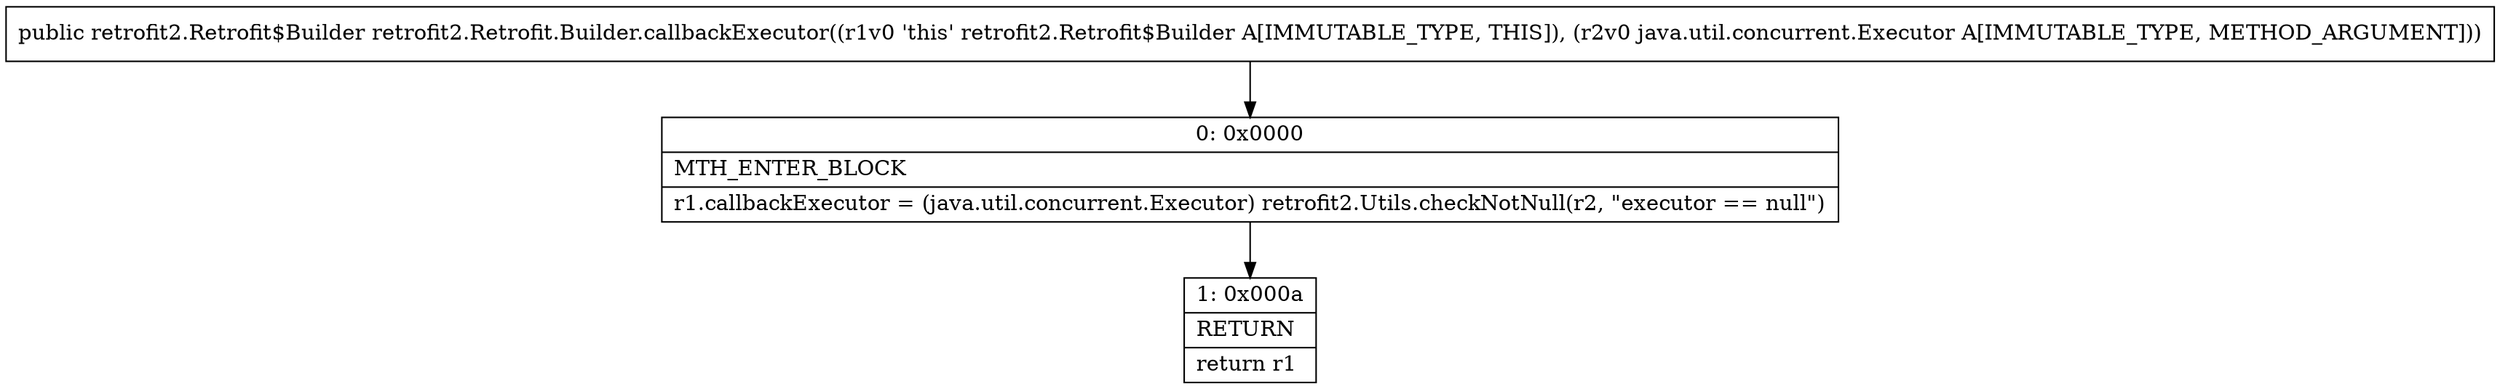 digraph "CFG forretrofit2.Retrofit.Builder.callbackExecutor(Ljava\/util\/concurrent\/Executor;)Lretrofit2\/Retrofit$Builder;" {
Node_0 [shape=record,label="{0\:\ 0x0000|MTH_ENTER_BLOCK\l|r1.callbackExecutor = (java.util.concurrent.Executor) retrofit2.Utils.checkNotNull(r2, \"executor == null\")\l}"];
Node_1 [shape=record,label="{1\:\ 0x000a|RETURN\l|return r1\l}"];
MethodNode[shape=record,label="{public retrofit2.Retrofit$Builder retrofit2.Retrofit.Builder.callbackExecutor((r1v0 'this' retrofit2.Retrofit$Builder A[IMMUTABLE_TYPE, THIS]), (r2v0 java.util.concurrent.Executor A[IMMUTABLE_TYPE, METHOD_ARGUMENT])) }"];
MethodNode -> Node_0;
Node_0 -> Node_1;
}

